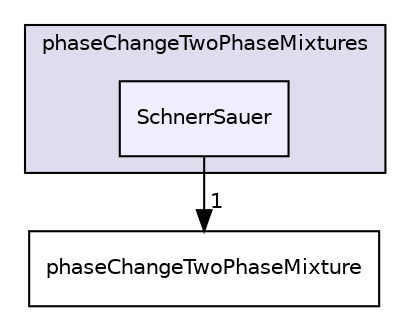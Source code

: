 digraph "applications/solvers/multiphase/interPhaseChangeFoam/phaseChangeTwoPhaseMixtures/SchnerrSauer" {
  bgcolor=transparent;
  compound=true
  node [ fontsize="10", fontname="Helvetica"];
  edge [ labelfontsize="10", labelfontname="Helvetica"];
  subgraph clusterdir_428d76558bf17b61b63e4dbf2a2e5401 {
    graph [ bgcolor="#ddddee", pencolor="black", label="phaseChangeTwoPhaseMixtures" fontname="Helvetica", fontsize="10", URL="dir_428d76558bf17b61b63e4dbf2a2e5401.html"]
  dir_b3a69e1e896de06609f27ea2da8836cf [shape=box, label="SchnerrSauer", style="filled", fillcolor="#eeeeff", pencolor="black", URL="dir_b3a69e1e896de06609f27ea2da8836cf.html"];
  }
  dir_21e893d6b4a0ab8f17bf121752a23206 [shape=box label="phaseChangeTwoPhaseMixture" URL="dir_21e893d6b4a0ab8f17bf121752a23206.html"];
  dir_b3a69e1e896de06609f27ea2da8836cf->dir_21e893d6b4a0ab8f17bf121752a23206 [headlabel="1", labeldistance=1.5 headhref="dir_000168_000167.html"];
}

